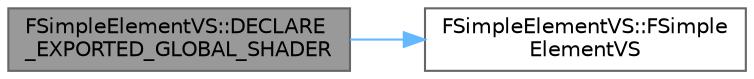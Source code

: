 digraph "FSimpleElementVS::DECLARE_EXPORTED_GLOBAL_SHADER"
{
 // INTERACTIVE_SVG=YES
 // LATEX_PDF_SIZE
  bgcolor="transparent";
  edge [fontname=Helvetica,fontsize=10,labelfontname=Helvetica,labelfontsize=10];
  node [fontname=Helvetica,fontsize=10,shape=box,height=0.2,width=0.4];
  rankdir="LR";
  Node1 [id="Node000001",label="FSimpleElementVS::DECLARE\l_EXPORTED_GLOBAL_SHADER",height=0.2,width=0.4,color="gray40", fillcolor="grey60", style="filled", fontcolor="black",tooltip=" "];
  Node1 -> Node2 [id="edge1_Node000001_Node000002",color="steelblue1",style="solid",tooltip=" "];
  Node2 [id="Node000002",label="FSimpleElementVS::FSimple\lElementVS",height=0.2,width=0.4,color="grey40", fillcolor="white", style="filled",URL="$d6/d38/classFSimpleElementVS.html#aac989e3caa20953f63e811dc6dbe1f9c",tooltip=" "];
}
